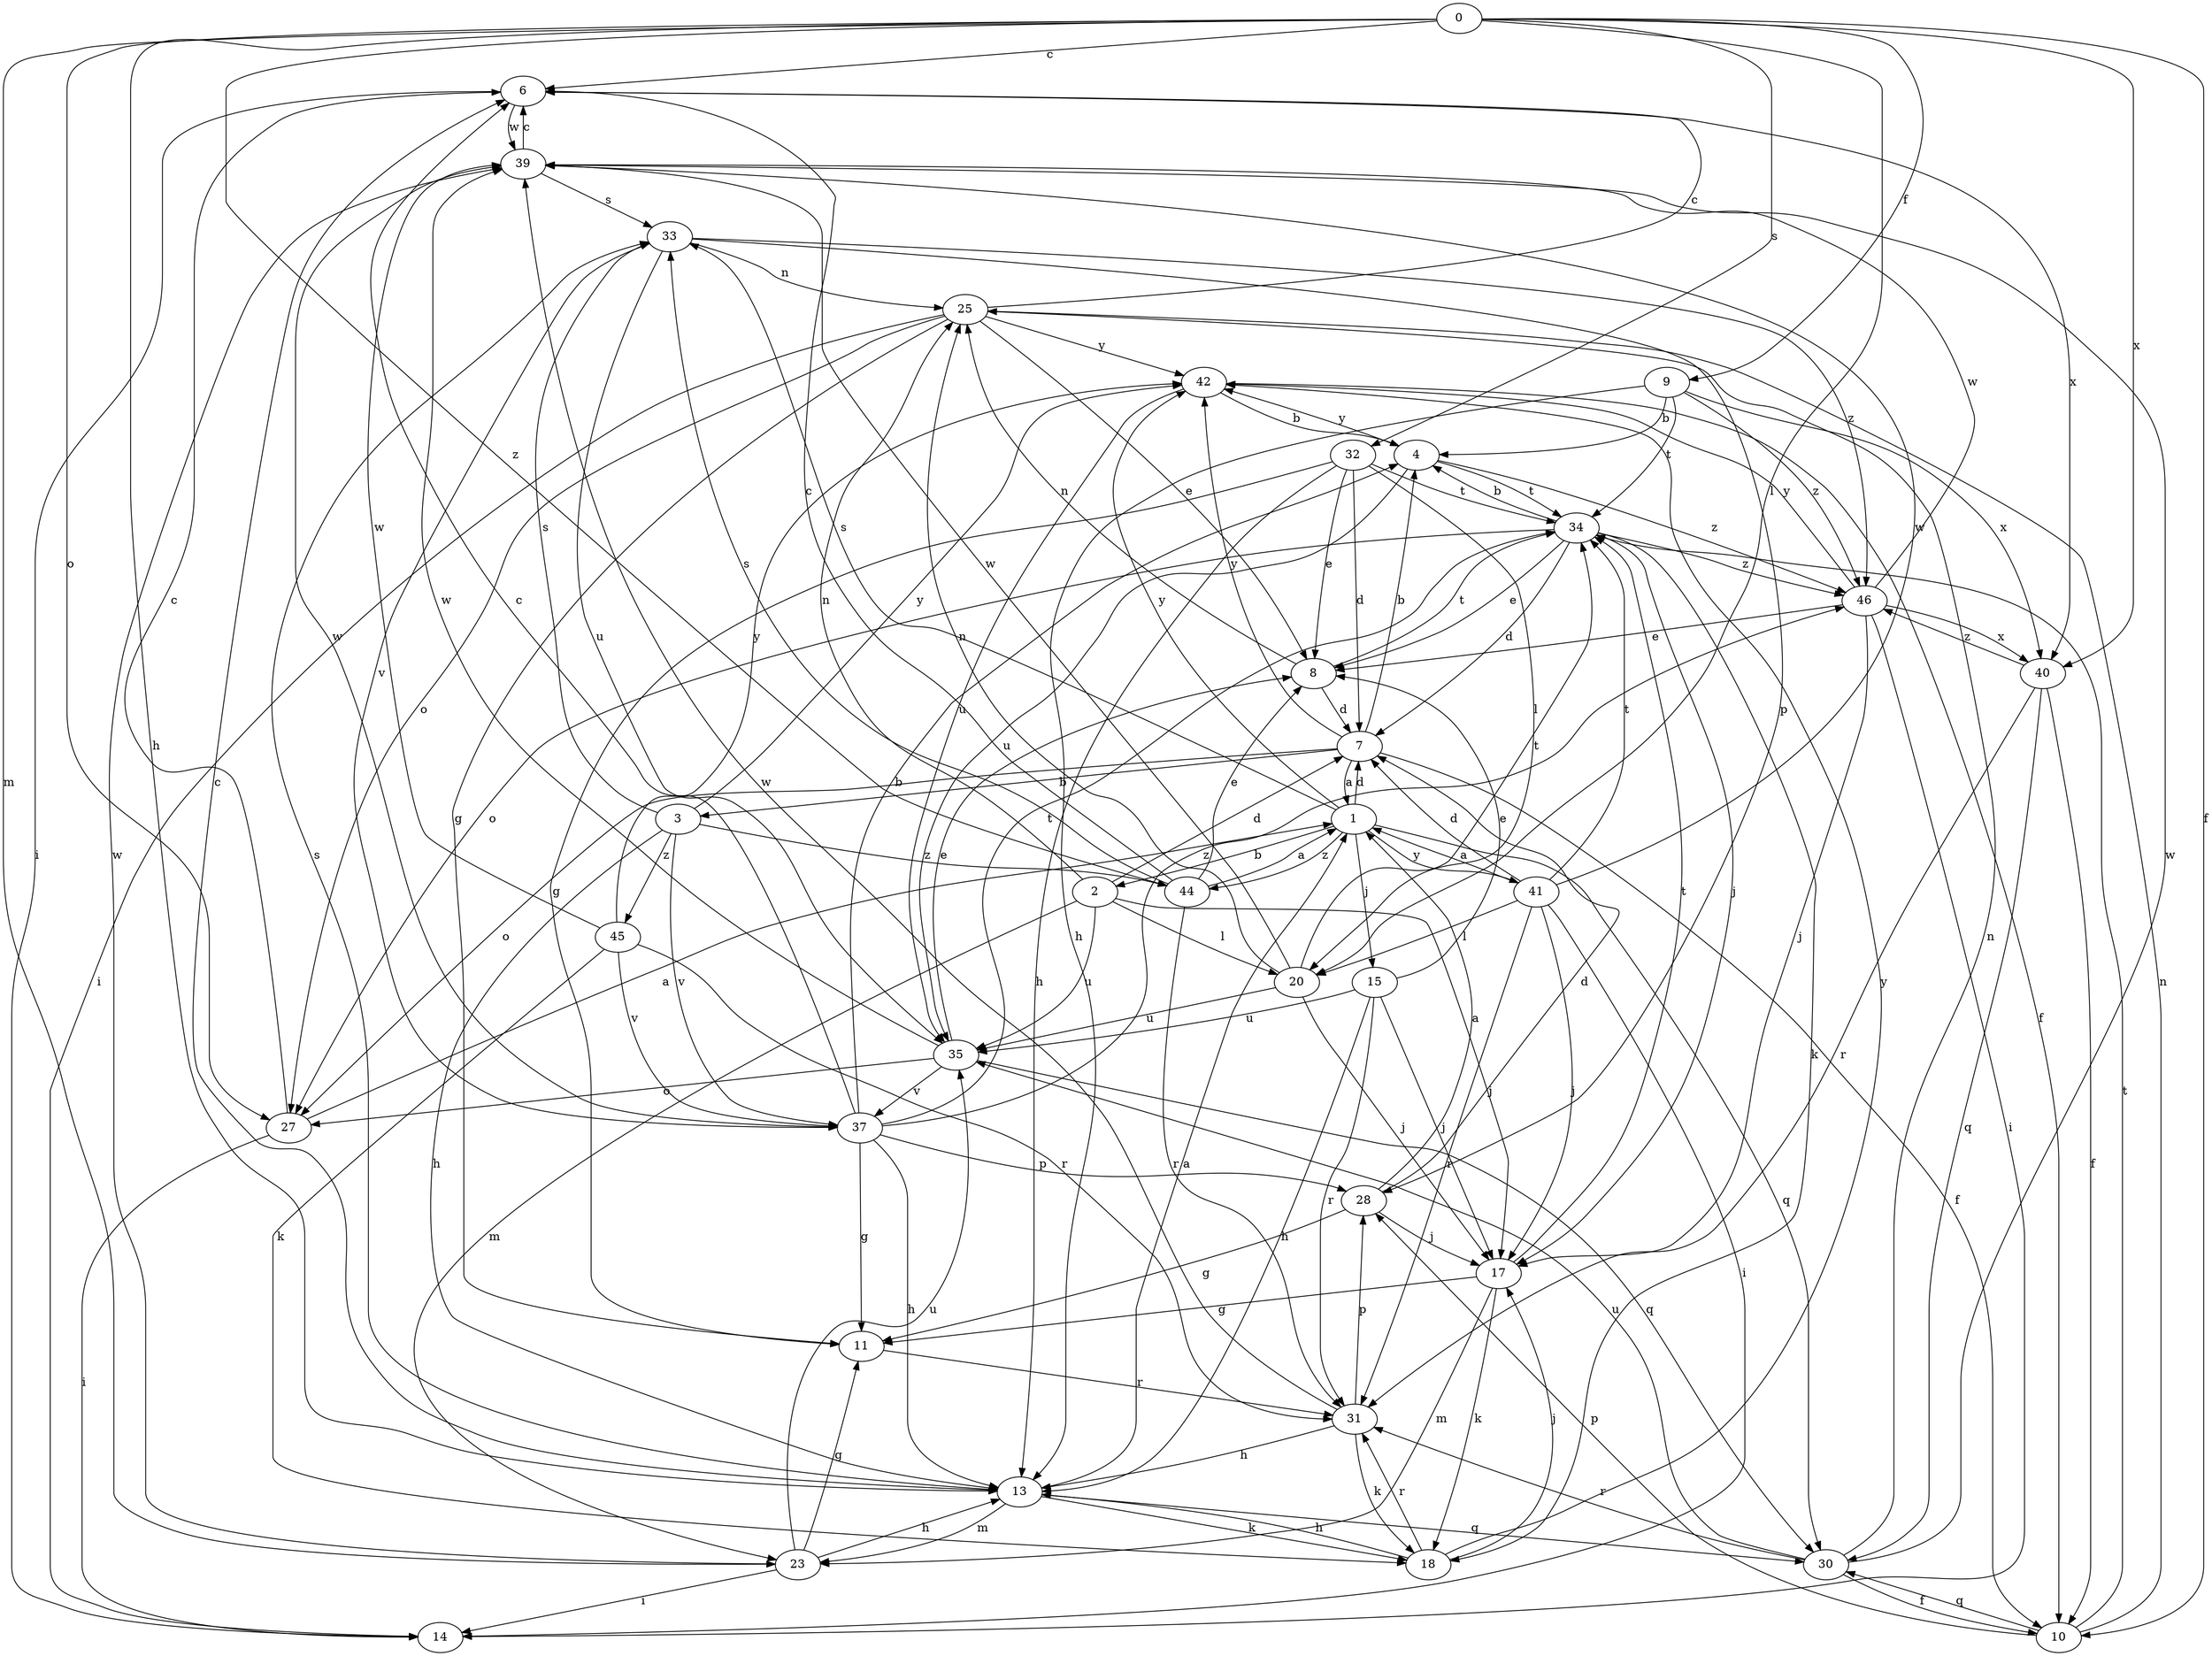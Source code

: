 strict digraph  {
0;
1;
2;
3;
4;
6;
7;
8;
9;
10;
11;
13;
14;
15;
17;
18;
20;
23;
25;
27;
28;
30;
31;
32;
33;
34;
35;
37;
39;
40;
41;
42;
44;
45;
46;
0 -> 6  [label=c];
0 -> 9  [label=f];
0 -> 10  [label=f];
0 -> 13  [label=h];
0 -> 20  [label=l];
0 -> 23  [label=m];
0 -> 27  [label=o];
0 -> 32  [label=s];
0 -> 40  [label=x];
0 -> 44  [label=z];
1 -> 2  [label=b];
1 -> 7  [label=d];
1 -> 15  [label=j];
1 -> 30  [label=q];
1 -> 33  [label=s];
1 -> 41  [label=y];
1 -> 42  [label=y];
1 -> 44  [label=z];
2 -> 7  [label=d];
2 -> 17  [label=j];
2 -> 20  [label=l];
2 -> 23  [label=m];
2 -> 25  [label=n];
2 -> 35  [label=u];
3 -> 13  [label=h];
3 -> 33  [label=s];
3 -> 37  [label=v];
3 -> 42  [label=y];
3 -> 44  [label=z];
3 -> 45  [label=z];
4 -> 34  [label=t];
4 -> 35  [label=u];
4 -> 42  [label=y];
4 -> 46  [label=z];
6 -> 14  [label=i];
6 -> 39  [label=w];
6 -> 40  [label=x];
7 -> 1  [label=a];
7 -> 3  [label=b];
7 -> 4  [label=b];
7 -> 10  [label=f];
7 -> 27  [label=o];
7 -> 42  [label=y];
8 -> 7  [label=d];
8 -> 25  [label=n];
8 -> 34  [label=t];
9 -> 4  [label=b];
9 -> 13  [label=h];
9 -> 34  [label=t];
9 -> 40  [label=x];
9 -> 46  [label=z];
10 -> 25  [label=n];
10 -> 28  [label=p];
10 -> 30  [label=q];
10 -> 34  [label=t];
11 -> 31  [label=r];
13 -> 1  [label=a];
13 -> 6  [label=c];
13 -> 18  [label=k];
13 -> 23  [label=m];
13 -> 30  [label=q];
13 -> 33  [label=s];
15 -> 8  [label=e];
15 -> 13  [label=h];
15 -> 17  [label=j];
15 -> 31  [label=r];
15 -> 35  [label=u];
17 -> 11  [label=g];
17 -> 18  [label=k];
17 -> 23  [label=m];
17 -> 34  [label=t];
18 -> 13  [label=h];
18 -> 17  [label=j];
18 -> 31  [label=r];
18 -> 42  [label=y];
20 -> 17  [label=j];
20 -> 25  [label=n];
20 -> 34  [label=t];
20 -> 35  [label=u];
20 -> 39  [label=w];
23 -> 11  [label=g];
23 -> 13  [label=h];
23 -> 14  [label=i];
23 -> 35  [label=u];
23 -> 39  [label=w];
25 -> 6  [label=c];
25 -> 8  [label=e];
25 -> 11  [label=g];
25 -> 14  [label=i];
25 -> 27  [label=o];
25 -> 42  [label=y];
27 -> 1  [label=a];
27 -> 6  [label=c];
27 -> 14  [label=i];
28 -> 1  [label=a];
28 -> 7  [label=d];
28 -> 11  [label=g];
28 -> 17  [label=j];
30 -> 10  [label=f];
30 -> 25  [label=n];
30 -> 31  [label=r];
30 -> 35  [label=u];
30 -> 39  [label=w];
31 -> 13  [label=h];
31 -> 18  [label=k];
31 -> 28  [label=p];
31 -> 39  [label=w];
32 -> 7  [label=d];
32 -> 8  [label=e];
32 -> 11  [label=g];
32 -> 13  [label=h];
32 -> 20  [label=l];
32 -> 34  [label=t];
33 -> 25  [label=n];
33 -> 28  [label=p];
33 -> 35  [label=u];
33 -> 37  [label=v];
33 -> 46  [label=z];
34 -> 4  [label=b];
34 -> 7  [label=d];
34 -> 8  [label=e];
34 -> 17  [label=j];
34 -> 18  [label=k];
34 -> 27  [label=o];
34 -> 46  [label=z];
35 -> 8  [label=e];
35 -> 27  [label=o];
35 -> 30  [label=q];
35 -> 37  [label=v];
35 -> 39  [label=w];
37 -> 4  [label=b];
37 -> 6  [label=c];
37 -> 11  [label=g];
37 -> 13  [label=h];
37 -> 28  [label=p];
37 -> 34  [label=t];
37 -> 39  [label=w];
37 -> 46  [label=z];
39 -> 6  [label=c];
39 -> 33  [label=s];
40 -> 10  [label=f];
40 -> 30  [label=q];
40 -> 31  [label=r];
40 -> 46  [label=z];
41 -> 1  [label=a];
41 -> 7  [label=d];
41 -> 14  [label=i];
41 -> 17  [label=j];
41 -> 20  [label=l];
41 -> 31  [label=r];
41 -> 34  [label=t];
41 -> 39  [label=w];
42 -> 4  [label=b];
42 -> 10  [label=f];
42 -> 35  [label=u];
44 -> 1  [label=a];
44 -> 6  [label=c];
44 -> 8  [label=e];
44 -> 31  [label=r];
44 -> 33  [label=s];
45 -> 18  [label=k];
45 -> 31  [label=r];
45 -> 37  [label=v];
45 -> 39  [label=w];
45 -> 42  [label=y];
46 -> 8  [label=e];
46 -> 14  [label=i];
46 -> 17  [label=j];
46 -> 39  [label=w];
46 -> 40  [label=x];
46 -> 42  [label=y];
}

